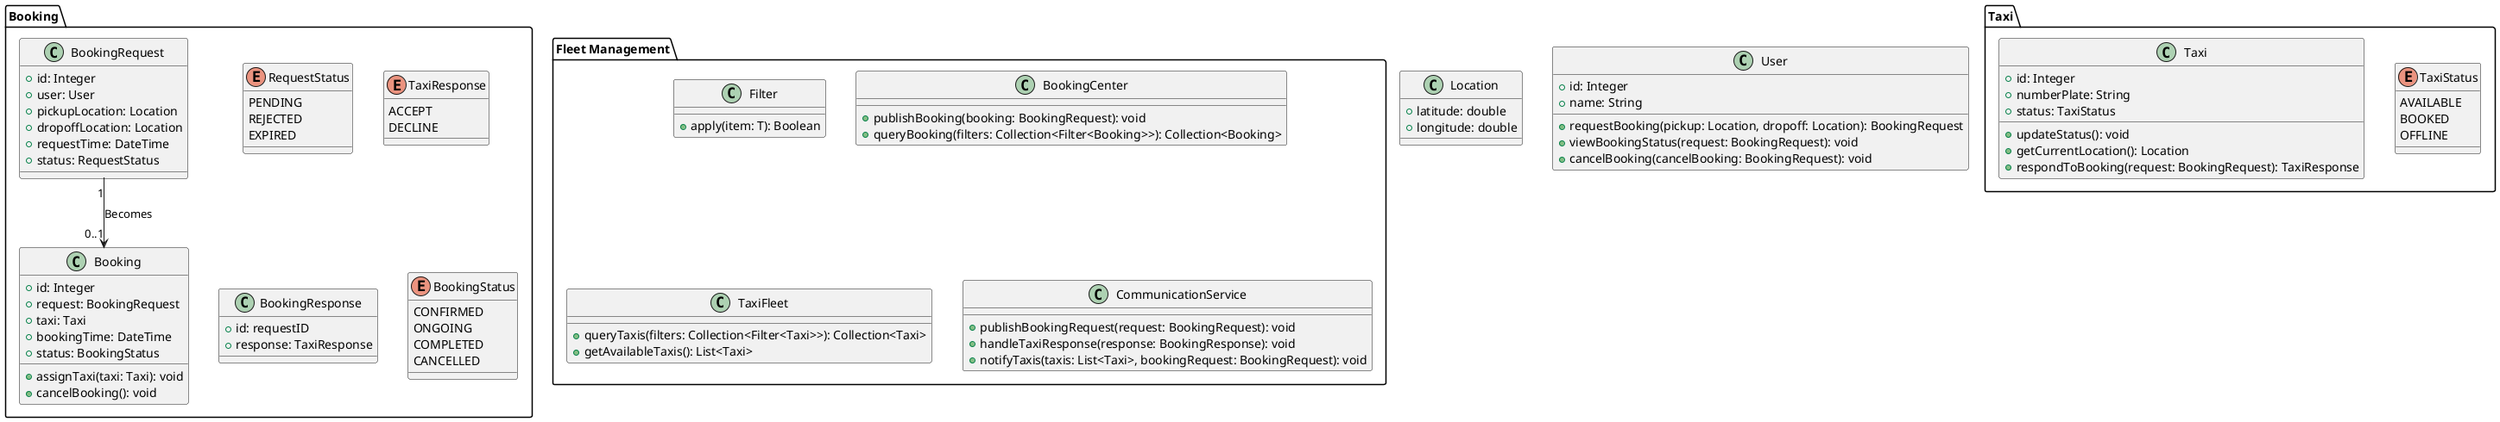 @startuml classDigram

class Location {
    +latitude: double
    +longitude: double
}

class User {
    +id: Integer
    +name: String
    +requestBooking(pickup: Location, dropoff: Location): BookingRequest
    +viewBookingStatus(request: BookingRequest): void
    +cancelBooking(cancelBooking: BookingRequest): void
}

package "Booking" {
    enum RequestStatus {
        PENDING
        REJECTED
        EXPIRED
    }

    enum TaxiResponse {
        ACCEPT
        DECLINE
    }

    class BookingRequest {
        +id: Integer
        +user: User
        +pickupLocation: Location
        +dropoffLocation: Location
        +requestTime: DateTime
        +status: RequestStatus
    }

    class BookingResponse {
        +id: requestID
        +response: TaxiResponse
    }

    enum BookingStatus {
        CONFIRMED
        ONGOING
        COMPLETED
        CANCELLED
    }

    class Booking {
        +id: Integer
        +request: BookingRequest
        +taxi: Taxi
        +bookingTime: DateTime
        +status: BookingStatus
        +assignTaxi(taxi: Taxi): void
        +cancelBooking(): void
    }

    BookingRequest "1" --> "0..1" Booking : "Becomes"
}

package Taxi {
    enum TaxiStatus {
        AVAILABLE
        BOOKED
        OFFLINE
    }

    class Taxi {
        +id: Integer
        +numberPlate: String
        +status: TaxiStatus
        +updateStatus(): void
        +getCurrentLocation(): Location
        +respondToBooking(request: BookingRequest): TaxiResponse
    }
}

package "Fleet Management" {
    class Filter {
        +apply(item: T): Boolean
    }

    class BookingCenter {
        +publishBooking(booking: BookingRequest): void
        +queryBooking(filters: Collection<Filter<Booking>>): Collection<Booking>
    }

    class TaxiFleet {
        +queryTaxis(filters: Collection<Filter<Taxi>>): Collection<Taxi>
        +getAvailableTaxis(): List<Taxi>
    }

    class CommunicationService {
        +publishBookingRequest(request: BookingRequest): void
        +handleTaxiResponse(response: BookingResponse): void
        +notifyTaxis(taxis: List<Taxi>, bookingRequest: BookingRequest): void
    }
}

@enduml
